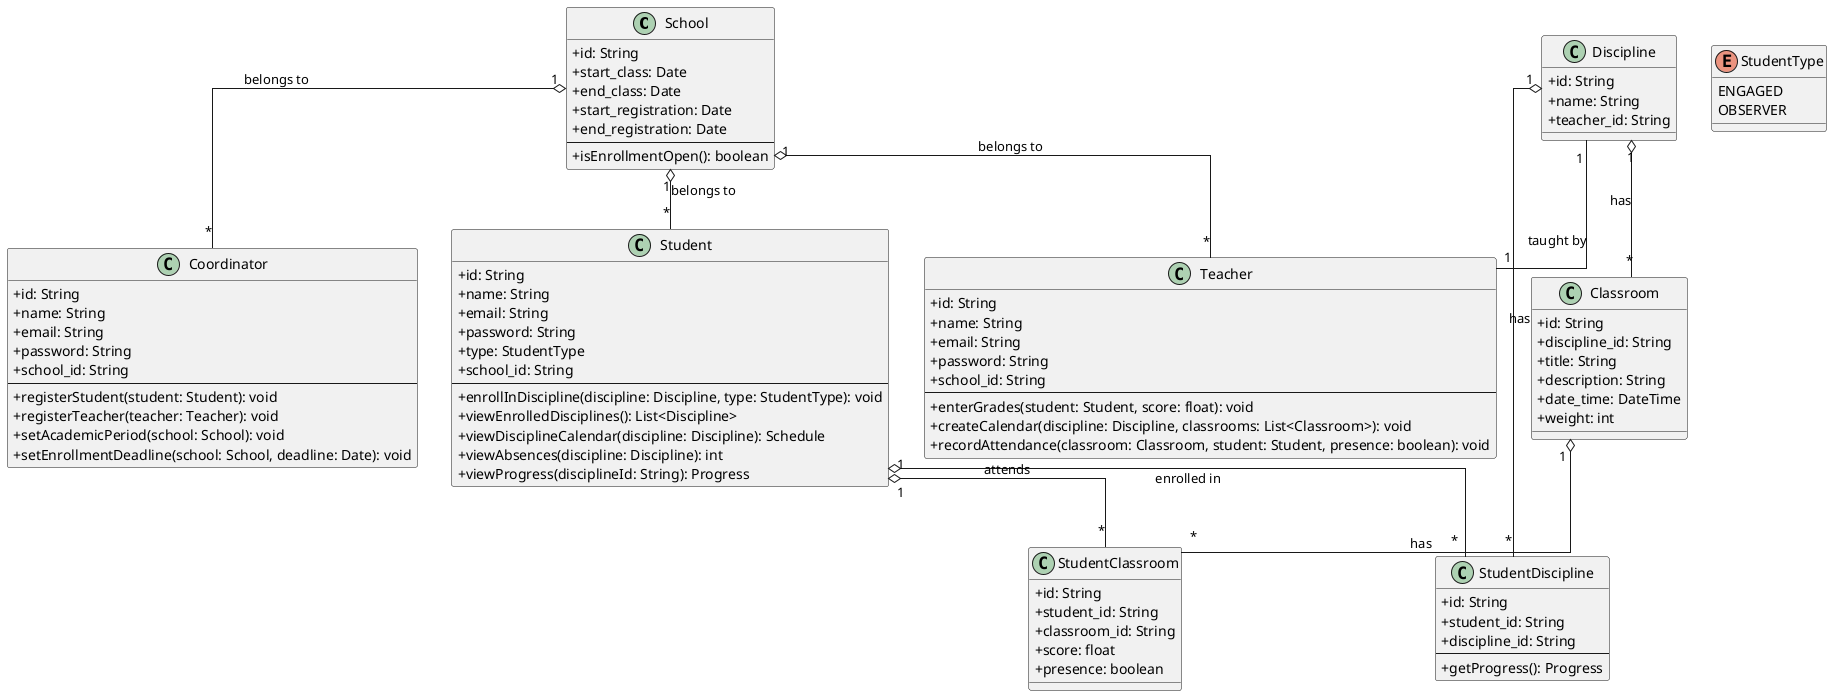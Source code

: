 @startuml
skinparam classAttributeIconSize 0
skinparam linetype ortho

class School {
    + id: String
    + start_class: Date
    + end_class: Date
    + start_registration: Date
    + end_registration: Date
    --
    + isEnrollmentOpen(): boolean
}

class Student {
    + id: String
    + name: String
    + email: String
    + password: String
    + type: StudentType
    + school_id: String
    --
    + enrollInDiscipline(discipline: Discipline, type: StudentType): void
    + viewEnrolledDisciplines(): List<Discipline>
    + viewDisciplineCalendar(discipline: Discipline): Schedule
    + viewAbsences(discipline: Discipline): int
    + viewProgress(disciplineId: String): Progress
}

class Teacher {
    + id: String
    + name: String
    + email: String
    + password: String
    + school_id: String
    --
    + enterGrades(student: Student, score: float): void
    + createCalendar(discipline: Discipline, classrooms: List<Classroom>): void
    + recordAttendance(classroom: Classroom, student: Student, presence: boolean): void
}

class Coordinator {
    + id: String
    + name: String
    + email: String
    + password: String
    + school_id: String
    --
    + registerStudent(student: Student): void
    + registerTeacher(teacher: Teacher): void
    + setAcademicPeriod(school: School): void
    + setEnrollmentDeadline(school: School, deadline: Date): void
}

class Discipline {
    + id: String
    + name: String
    + teacher_id: String
}

class Classroom {
    + id: String
    + discipline_id: String
    + title: String
    + description: String
    + date_time: DateTime
    + weight: int
}

class StudentDiscipline {
    + id: String
    + student_id: String
    + discipline_id: String
    --
    + getProgress(): Progress
}

class StudentClassroom {
    + id: String
    + student_id: String
    + classroom_id: String
    + score: float
    + presence: boolean
}

enum StudentType {
    ENGAGED
    OBSERVER
}

' Relações entre classes
School "1" o-- "*" Student : belongs to
School "1" o-- "*" Teacher : belongs to
School "1" o-- "*" Coordinator : belongs to

Discipline "1" o-- "*" Classroom : has
Discipline "1" -- "1" Teacher : taught by

Student "1" o-- "*" StudentDiscipline : enrolled in
Discipline "1" o-- "*" StudentDiscipline : has

Student "1" o-- "*" StudentClassroom : attends
Classroom "1" o-- "*" StudentClassroom : has

@enduml
